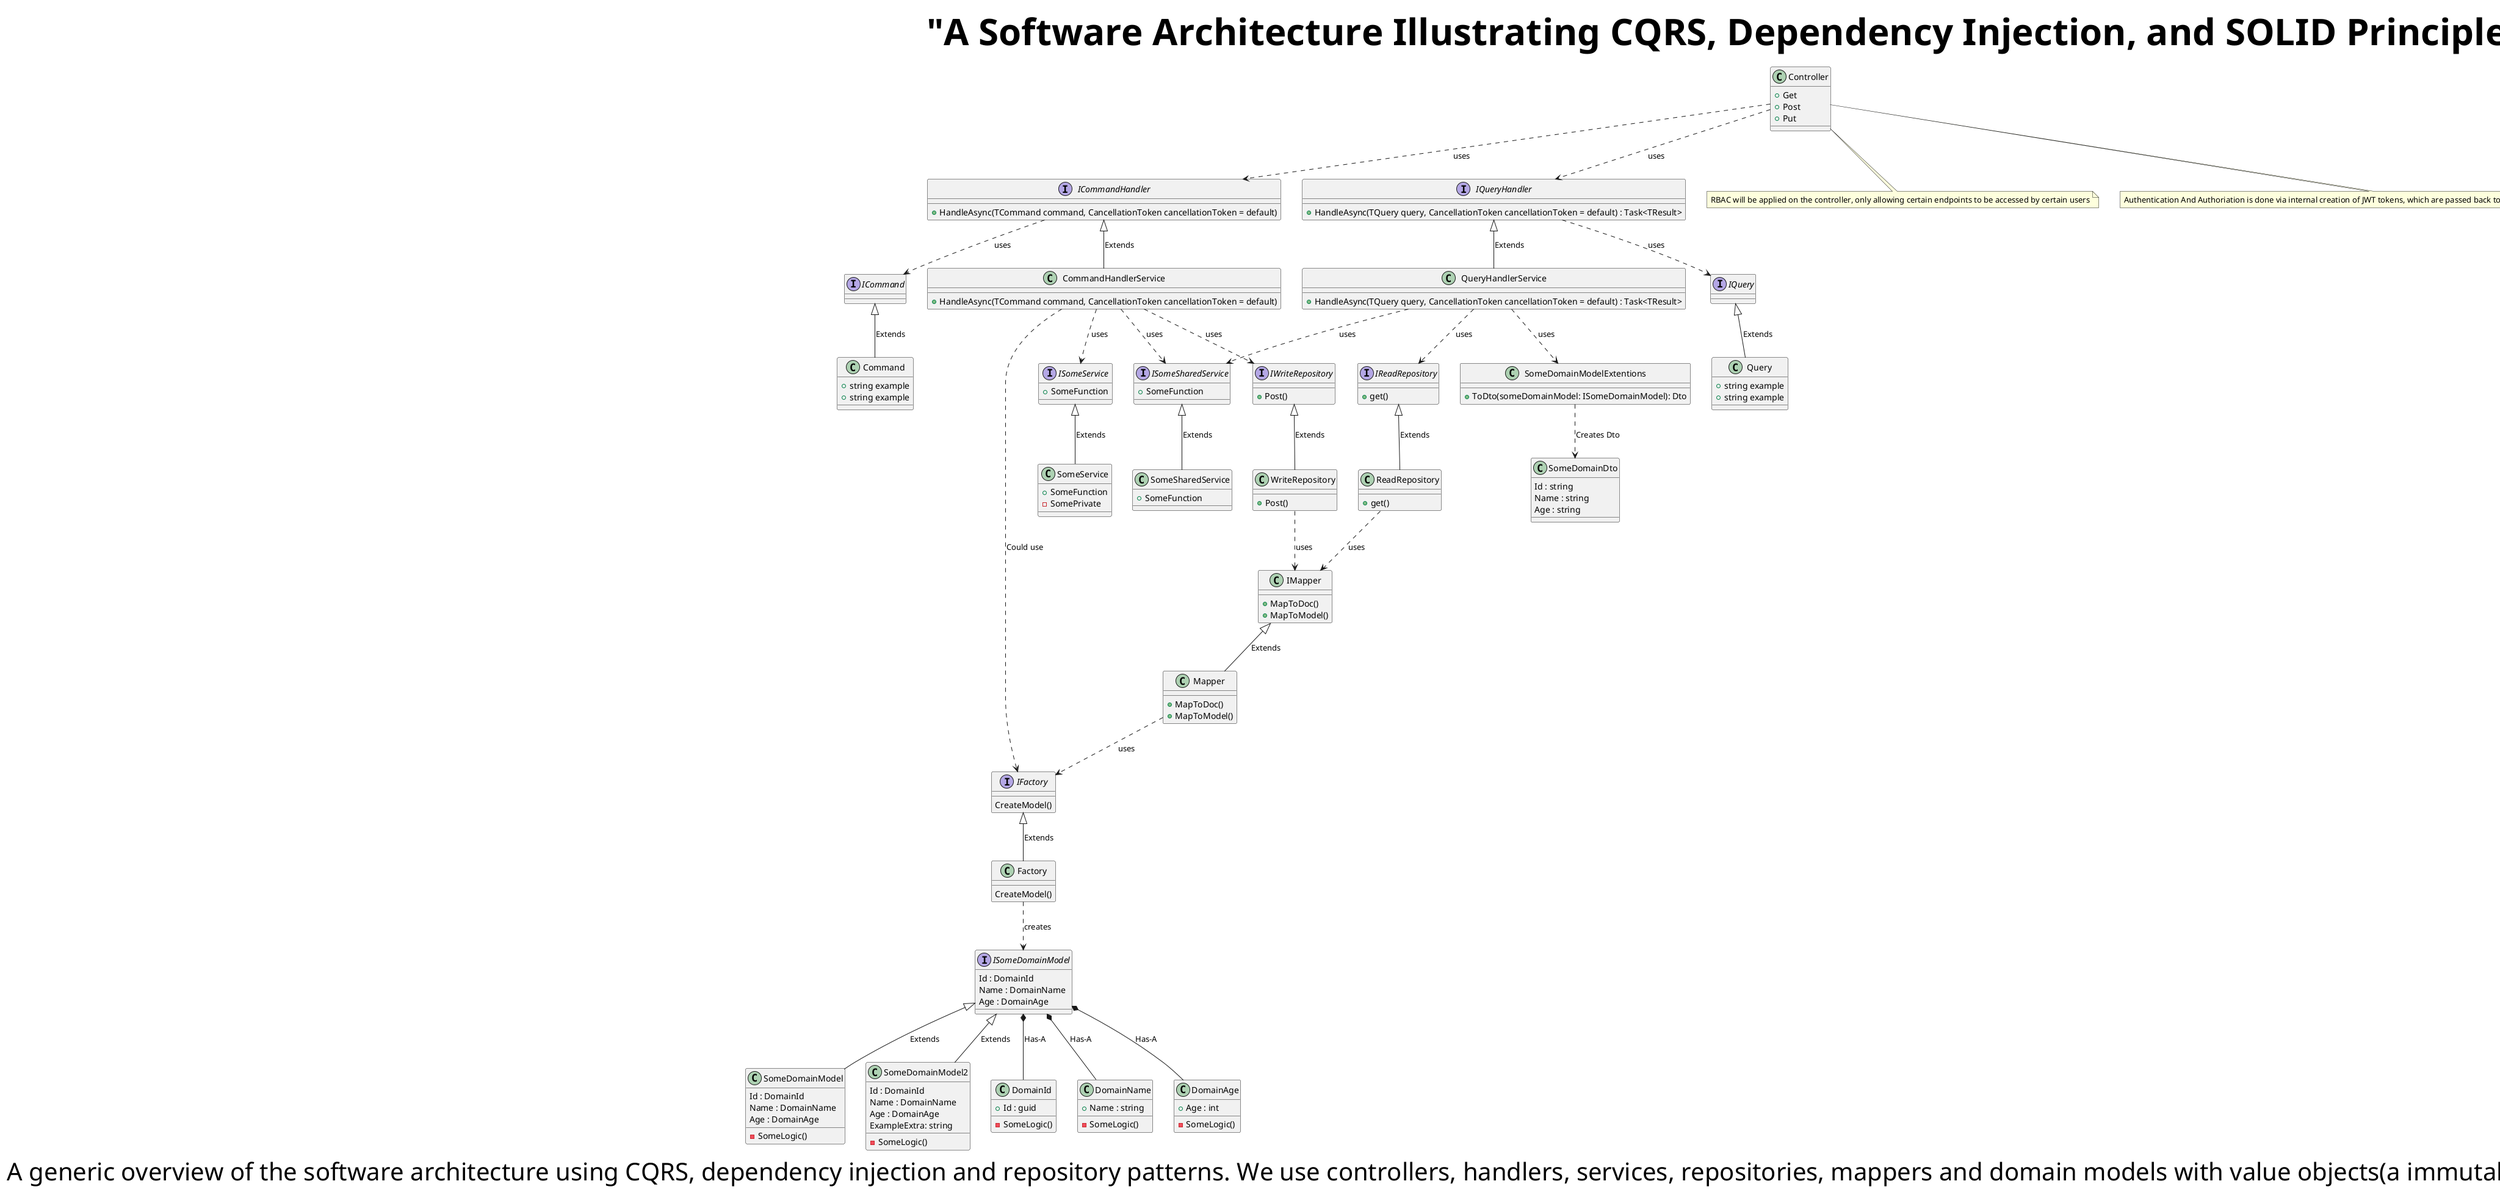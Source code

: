 @startuml

title <size:60> "A Software Architecture Illustrating CQRS, Dependency Injection, and SOLID Principles"
caption <size:40> A generic overview of the software architecture using CQRS, dependency injection and repository patterns. We use controllers, handlers, services, repositories, mappers and domain models with value objects(a immutable type that can perform its own logic checks. Designed to follow SOILD princaples)

Class Controller{
    +Get
    +Post
    +Put
}

Interface ICommand{
}

Interface IQuery{
}

Interface ICommandHandler{
+HandleAsync(TCommand command, CancellationToken cancellationToken = default)
}

Interface IQueryHandler{
+HandleAsync(TQuery query, CancellationToken cancellationToken = default) : Task<TResult>
}

ICommandHandler ..> ICommand: uses
IQueryHandler ..> IQuery: uses

Class Query {
+string example
+string example
}

Class Command {
+string example
+string example
}

ICommand<|-- Command : Extends

IQuery<|-- Query : Extends

Controller ..> ICommandHandler : uses

Controller ..> IQueryHandler : uses

class CommandHandlerService{
+HandleAsync(TCommand command, CancellationToken cancellationToken = default)
}

class QueryHandlerService{
+HandleAsync(TQuery query, CancellationToken cancellationToken = default) : Task<TResult>
}

ICommandHandler<|-- CommandHandlerService : Extends
IQueryHandler<|-- QueryHandlerService : Extends

interface ISomeSharedService{
    +SomeFunction
}

class SomeSharedService{
    +SomeFunction
}

ISomeSharedService <|-- SomeSharedService : Extends
CommandHandlerService ..> ISomeSharedService : uses
QueryHandlerService ..> ISomeSharedService : uses

interface ISomeService{
    +SomeFunction
}

class SomeService{
    +SomeFunction
    -SomePrivate
}

ISomeService <|-- SomeService : Extends
CommandHandlerService ..> ISomeService : uses


interface IReadRepository{
    +get()
} 

Class ReadRepository{
    +get()
} 
IReadRepository <|-- ReadRepository : Extends

interface IWriteRepository{
    +Post()
} 

Class WriteRepository{
    +Post()
} 
IWriteRepository <|-- WriteRepository : Extends

QueryHandlerService ..> IReadRepository : uses
CommandHandlerService ..> IWriteRepository : uses

class IMapper{
    +MapToDoc()
    +MapToModel()
}

class Mapper{
    +MapToDoc()
    +MapToModel()
}

IMapper <|-- Mapper : Extends
WriteRepository ..> IMapper : uses
ReadRepository ..> IMapper : uses

class SomeDomainModelExtentions {
  + ToDto(someDomainModel: ISomeDomainModel): Dto 
}

class SomeDomainDto{
    Id : string
    Name : string
    Age : string
}

SomeDomainModelExtentions ..> SomeDomainDto : Creates Dto
QueryHandlerService ..> SomeDomainModelExtentions : uses

interface IFactory{
    CreateModel()
}
class Factory{
    CreateModel()
}
IFactory <|-- Factory : Extends
Mapper ..> IFactory : uses
CommandHandlerService ..> IFactory : Could use

Interface ISomeDomainModel{
    Id : DomainId
    Name : DomainName
    Age : DomainAge
}

class SomeDomainModel{
    Id : DomainId
    Name : DomainName
    Age : DomainAge
    -SomeLogic()
}

class SomeDomainModel2{
    Id : DomainId
    Name : DomainName
    Age : DomainAge
    ExampleExtra: string
    -SomeLogic()
}


'Value Objects
class DomainId{
    +Id : guid
    -SomeLogic()
}

class DomainName{
    +Name : string
    -SomeLogic()
}

class DomainAge{
    +Age : int
    -SomeLogic()
}

ISomeDomainModel <|-- SomeDomainModel : Extends
ISomeDomainModel <|-- SomeDomainModel2 : Extends
Factory ..> ISomeDomainModel : creates
ISomeDomainModel *-- DomainId : Has-A
ISomeDomainModel *-- DomainName : Has-A
ISomeDomainModel *-- DomainAge : Has-A

note "RBAC will be applied on the controller, only allowing certain endpoints to be accessed by certain users" as N1
note "Authentication And Authoriation is done via internal creation of JWT tokens, which are passed back to frontend, please see Login_And_Register_Class_Diagram" as N2

Controller -- N1
Controller -- N2
@enduml